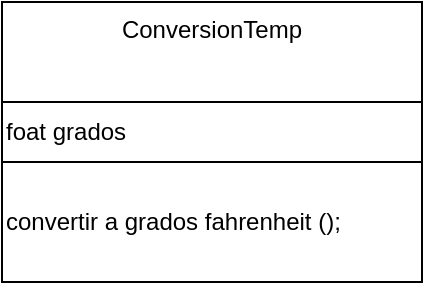 <mxfile version="24.3.1" type="device">
  <diagram id="C5RBs43oDa-KdzZeNtuy" name="Page-1">
    <mxGraphModel dx="1459" dy="826" grid="1" gridSize="10" guides="1" tooltips="1" connect="1" arrows="1" fold="1" page="1" pageScale="1" pageWidth="827" pageHeight="1169" math="0" shadow="0">
      <root>
        <mxCell id="WIyWlLk6GJQsqaUBKTNV-0" />
        <mxCell id="WIyWlLk6GJQsqaUBKTNV-1" parent="WIyWlLk6GJQsqaUBKTNV-0" />
        <mxCell id="miMFHwFB9YEyOrFPdS8h-0" value="ConversionTemp" style="rounded=0;whiteSpace=wrap;html=1;verticalAlign=top;" vertex="1" parent="WIyWlLk6GJQsqaUBKTNV-1">
          <mxGeometry x="260" y="120" width="210" height="140" as="geometry" />
        </mxCell>
        <mxCell id="miMFHwFB9YEyOrFPdS8h-1" value="foat grados" style="rounded=0;whiteSpace=wrap;html=1;align=left;" vertex="1" parent="WIyWlLk6GJQsqaUBKTNV-1">
          <mxGeometry x="260" y="170" width="210" height="30" as="geometry" />
        </mxCell>
        <mxCell id="miMFHwFB9YEyOrFPdS8h-2" value="convertir a grados fahrenheit ();" style="rounded=0;whiteSpace=wrap;html=1;align=left;" vertex="1" parent="WIyWlLk6GJQsqaUBKTNV-1">
          <mxGeometry x="260" y="200" width="210" height="60" as="geometry" />
        </mxCell>
      </root>
    </mxGraphModel>
  </diagram>
</mxfile>
